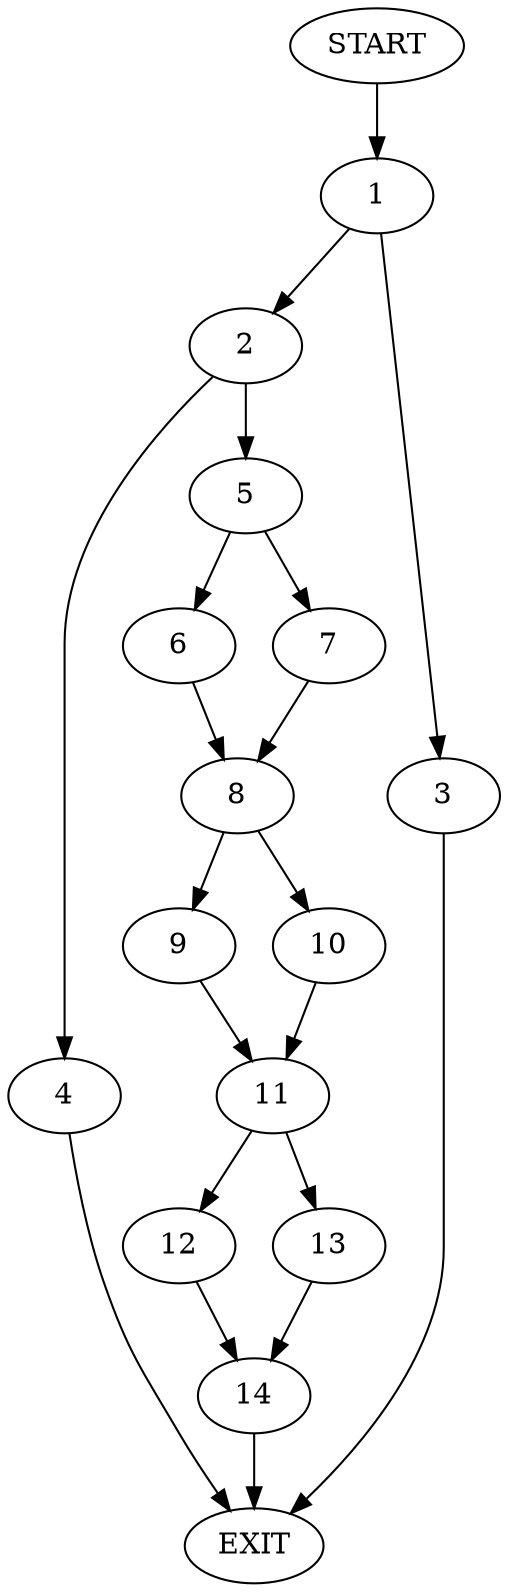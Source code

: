 digraph {
0 [label="START"]
15 [label="EXIT"]
0 -> 1
1 -> 2
1 -> 3
3 -> 15
2 -> 4
2 -> 5
5 -> 6
5 -> 7
4 -> 15
6 -> 8
7 -> 8
8 -> 9
8 -> 10
9 -> 11
10 -> 11
11 -> 12
11 -> 13
12 -> 14
13 -> 14
14 -> 15
}
